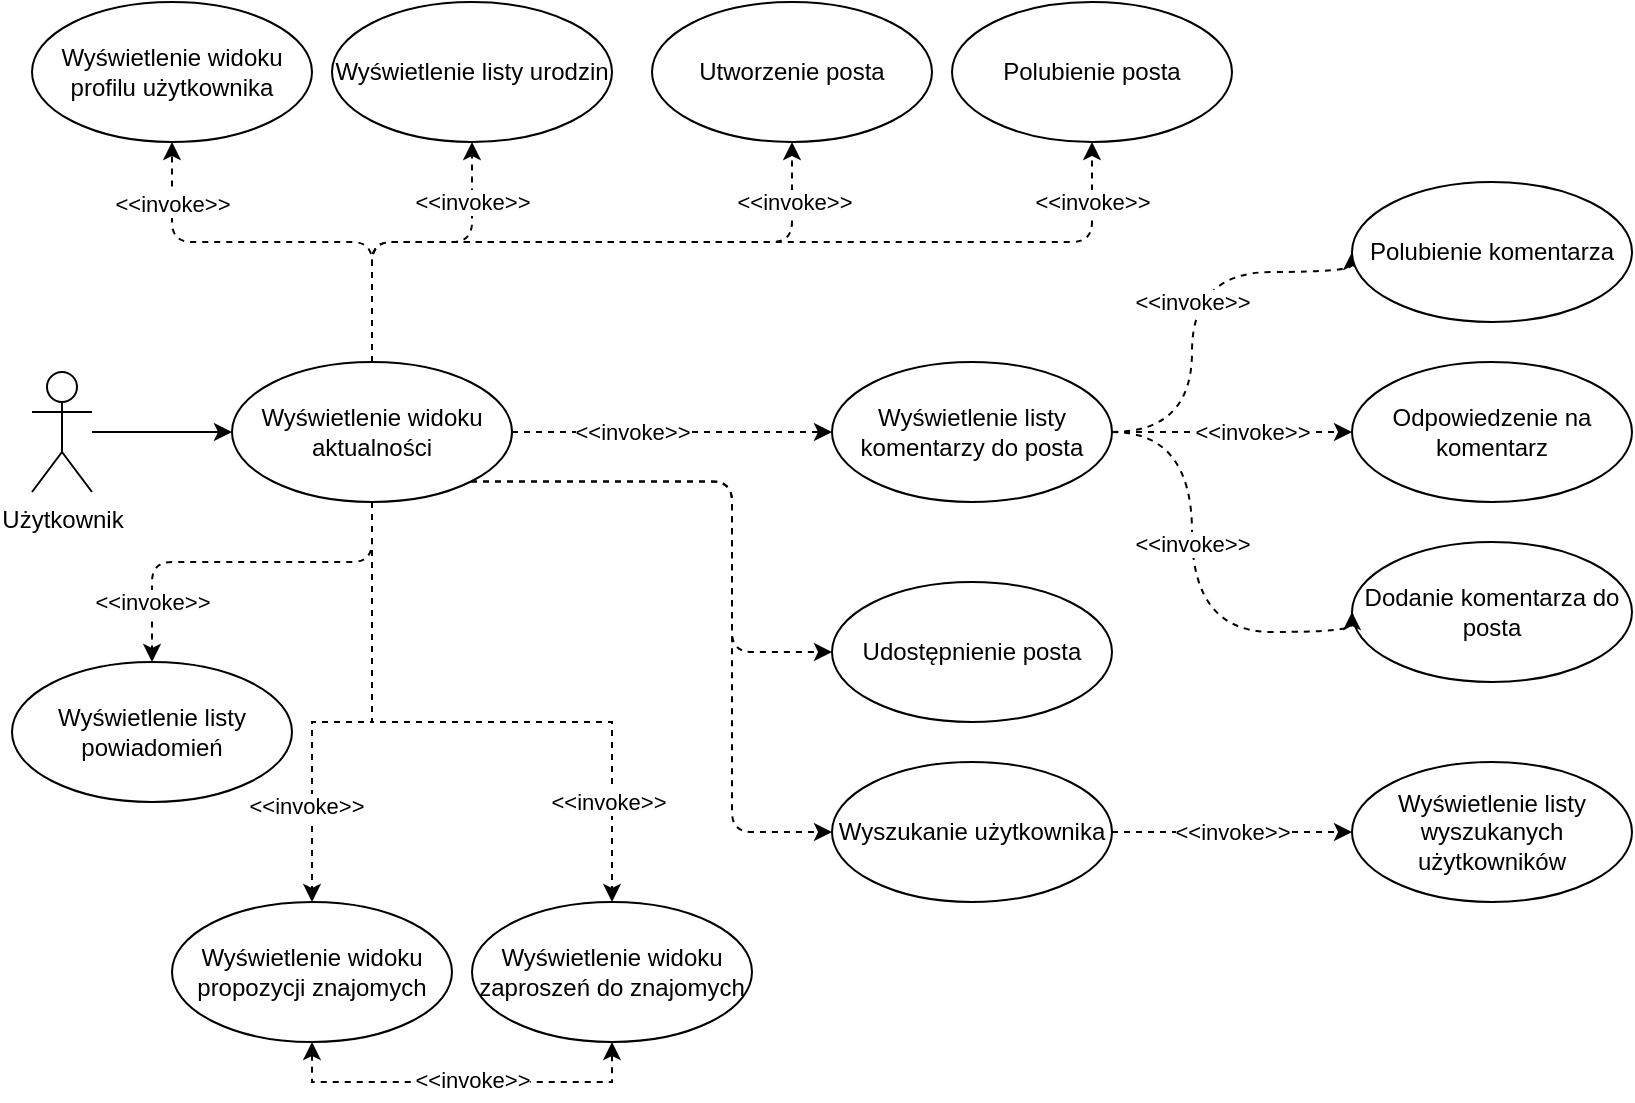 <mxfile version="24.8.3">
  <diagram name="Page-1" id="xxHBUor_yfLpp7SHemTz">
    <mxGraphModel dx="2954" dy="1150" grid="1" gridSize="10" guides="1" tooltips="1" connect="1" arrows="1" fold="1" page="1" pageScale="1" pageWidth="850" pageHeight="1100" math="0" shadow="0">
      <root>
        <mxCell id="0" />
        <mxCell id="1" parent="0" />
        <mxCell id="-xq4M9Du-Jg9Dqpfrl74-36" style="edgeStyle=orthogonalEdgeStyle;rounded=0;orthogonalLoop=1;jettySize=auto;html=1;entryX=0;entryY=0.5;entryDx=0;entryDy=0;" parent="1" source="-xq4M9Du-Jg9Dqpfrl74-37" target="-xq4M9Du-Jg9Dqpfrl74-75" edge="1">
          <mxGeometry relative="1" as="geometry">
            <mxPoint x="90" y="535" as="targetPoint" />
          </mxGeometry>
        </mxCell>
        <mxCell id="-xq4M9Du-Jg9Dqpfrl74-37" value="Użytkownik" style="shape=umlActor;verticalLabelPosition=bottom;verticalAlign=top;html=1;" parent="1" vertex="1">
          <mxGeometry x="20" y="505" width="30" height="60" as="geometry" />
        </mxCell>
        <mxCell id="-xq4M9Du-Jg9Dqpfrl74-55" style="edgeStyle=orthogonalEdgeStyle;orthogonalLoop=1;jettySize=auto;html=1;exitX=0.5;exitY=0;exitDx=0;exitDy=0;entryX=0.5;entryY=1;entryDx=0;entryDy=0;dashed=1;" parent="1" source="-xq4M9Du-Jg9Dqpfrl74-75" target="-xq4M9Du-Jg9Dqpfrl74-76" edge="1">
          <mxGeometry relative="1" as="geometry">
            <Array as="points">
              <mxPoint x="190" y="440" />
              <mxPoint x="240" y="440" />
            </Array>
          </mxGeometry>
        </mxCell>
        <mxCell id="-xq4M9Du-Jg9Dqpfrl74-56" value="&amp;lt;&amp;lt;invoke&amp;gt;&amp;gt;" style="edgeLabel;html=1;align=center;verticalAlign=middle;resizable=0;points=[];" parent="-xq4M9Du-Jg9Dqpfrl74-55" vertex="1" connectable="0">
          <mxGeometry x="0.539" y="1" relative="1" as="geometry">
            <mxPoint x="1" y="-7" as="offset" />
          </mxGeometry>
        </mxCell>
        <mxCell id="-xq4M9Du-Jg9Dqpfrl74-57" style="edgeStyle=orthogonalEdgeStyle;orthogonalLoop=1;jettySize=auto;html=1;entryX=0;entryY=0.5;entryDx=0;entryDy=0;dashed=1;" parent="1" source="-xq4M9Du-Jg9Dqpfrl74-75" target="-xq4M9Du-Jg9Dqpfrl74-90" edge="1">
          <mxGeometry relative="1" as="geometry" />
        </mxCell>
        <mxCell id="-xq4M9Du-Jg9Dqpfrl74-58" value="&amp;lt;&amp;lt;invoke&amp;gt;&amp;gt;" style="edgeLabel;html=1;align=center;verticalAlign=middle;resizable=0;points=[];" parent="-xq4M9Du-Jg9Dqpfrl74-57" vertex="1" connectable="0">
          <mxGeometry x="-0.511" y="-1" relative="1" as="geometry">
            <mxPoint x="21" y="-1" as="offset" />
          </mxGeometry>
        </mxCell>
        <mxCell id="-xq4M9Du-Jg9Dqpfrl74-59" style="edgeStyle=orthogonalEdgeStyle;orthogonalLoop=1;jettySize=auto;html=1;exitX=0.5;exitY=0;exitDx=0;exitDy=0;entryX=0.5;entryY=1;entryDx=0;entryDy=0;dashed=1;" parent="1" source="-xq4M9Du-Jg9Dqpfrl74-75" target="-xq4M9Du-Jg9Dqpfrl74-78" edge="1">
          <mxGeometry relative="1" as="geometry">
            <Array as="points">
              <mxPoint x="190" y="440" />
              <mxPoint x="400" y="440" />
            </Array>
          </mxGeometry>
        </mxCell>
        <mxCell id="-xq4M9Du-Jg9Dqpfrl74-60" value="&amp;lt;&amp;lt;invoke&amp;gt;&amp;gt;" style="edgeLabel;html=1;align=center;verticalAlign=middle;resizable=0;points=[];" parent="-xq4M9Du-Jg9Dqpfrl74-59" vertex="1" connectable="0">
          <mxGeometry x="0.371" relative="1" as="geometry">
            <mxPoint x="51" y="-20" as="offset" />
          </mxGeometry>
        </mxCell>
        <mxCell id="-xq4M9Du-Jg9Dqpfrl74-61" style="edgeStyle=orthogonalEdgeStyle;orthogonalLoop=1;jettySize=auto;html=1;exitX=0.5;exitY=0;exitDx=0;exitDy=0;entryX=0.5;entryY=1;entryDx=0;entryDy=0;dashed=1;" parent="1" source="-xq4M9Du-Jg9Dqpfrl74-75" target="-xq4M9Du-Jg9Dqpfrl74-83" edge="1">
          <mxGeometry relative="1" as="geometry">
            <Array as="points">
              <mxPoint x="190" y="440" />
              <mxPoint x="550" y="440" />
            </Array>
          </mxGeometry>
        </mxCell>
        <mxCell id="-xq4M9Du-Jg9Dqpfrl74-62" value="&amp;lt;&amp;lt;invoke&amp;gt;&amp;gt;" style="edgeLabel;html=1;align=center;verticalAlign=middle;resizable=0;points=[];" parent="-xq4M9Du-Jg9Dqpfrl74-61" vertex="1" connectable="0">
          <mxGeometry x="0.199" y="-1" relative="1" as="geometry">
            <mxPoint x="138" y="-21" as="offset" />
          </mxGeometry>
        </mxCell>
        <mxCell id="-xq4M9Du-Jg9Dqpfrl74-63" style="edgeStyle=orthogonalEdgeStyle;orthogonalLoop=1;jettySize=auto;html=1;exitX=1;exitY=1;exitDx=0;exitDy=0;entryX=0;entryY=0.5;entryDx=0;entryDy=0;dashed=1;" parent="1" source="-xq4M9Du-Jg9Dqpfrl74-75" target="-xq4M9Du-Jg9Dqpfrl74-82" edge="1">
          <mxGeometry relative="1" as="geometry">
            <Array as="points">
              <mxPoint x="370" y="560" />
              <mxPoint x="370" y="735" />
            </Array>
          </mxGeometry>
        </mxCell>
        <mxCell id="-xq4M9Du-Jg9Dqpfrl74-64" style="edgeStyle=orthogonalEdgeStyle;orthogonalLoop=1;jettySize=auto;html=1;exitX=1;exitY=1;exitDx=0;exitDy=0;entryX=0;entryY=0.5;entryDx=0;entryDy=0;dashed=1;" parent="1" source="-xq4M9Du-Jg9Dqpfrl74-75" target="-xq4M9Du-Jg9Dqpfrl74-79" edge="1">
          <mxGeometry relative="1" as="geometry">
            <Array as="points">
              <mxPoint x="370" y="560" />
              <mxPoint x="370" y="645" />
            </Array>
          </mxGeometry>
        </mxCell>
        <mxCell id="-xq4M9Du-Jg9Dqpfrl74-71" style="edgeStyle=orthogonalEdgeStyle;orthogonalLoop=1;jettySize=auto;html=1;exitX=0.5;exitY=0;exitDx=0;exitDy=0;entryX=0.5;entryY=1;entryDx=0;entryDy=0;dashed=1;" parent="1" source="-xq4M9Du-Jg9Dqpfrl74-75" target="-xq4M9Du-Jg9Dqpfrl74-97" edge="1">
          <mxGeometry relative="1" as="geometry">
            <Array as="points">
              <mxPoint x="190" y="440" />
              <mxPoint x="90" y="440" />
            </Array>
          </mxGeometry>
        </mxCell>
        <mxCell id="-xq4M9Du-Jg9Dqpfrl74-72" value="&amp;lt;&amp;lt;invoke&amp;gt;&amp;gt;" style="edgeLabel;html=1;align=center;verticalAlign=middle;resizable=0;points=[];" parent="-xq4M9Du-Jg9Dqpfrl74-71" vertex="1" connectable="0">
          <mxGeometry x="0.626" y="2" relative="1" as="geometry">
            <mxPoint x="2" y="-9" as="offset" />
          </mxGeometry>
        </mxCell>
        <mxCell id="-xq4M9Du-Jg9Dqpfrl74-73" style="edgeStyle=orthogonalEdgeStyle;orthogonalLoop=1;jettySize=auto;html=1;exitX=0.5;exitY=1;exitDx=0;exitDy=0;entryX=0.5;entryY=0;entryDx=0;entryDy=0;dashed=1;" parent="1" source="-xq4M9Du-Jg9Dqpfrl74-75" target="-xq4M9Du-Jg9Dqpfrl74-99" edge="1">
          <mxGeometry relative="1" as="geometry">
            <Array as="points">
              <mxPoint x="190" y="600" />
              <mxPoint x="80" y="600" />
            </Array>
          </mxGeometry>
        </mxCell>
        <mxCell id="-xq4M9Du-Jg9Dqpfrl74-74" value="&amp;lt;&amp;lt;invoke&amp;gt;&amp;gt;" style="edgeLabel;html=1;align=center;verticalAlign=middle;resizable=0;points=[];" parent="-xq4M9Du-Jg9Dqpfrl74-73" vertex="1" connectable="0">
          <mxGeometry x="0.664" y="-1" relative="1" as="geometry">
            <mxPoint x="1" y="2" as="offset" />
          </mxGeometry>
        </mxCell>
        <mxCell id="cZ67vfCH1fNMp_d417Hz-2" style="edgeStyle=orthogonalEdgeStyle;rounded=0;orthogonalLoop=1;jettySize=auto;html=1;entryX=0.5;entryY=0;entryDx=0;entryDy=0;dashed=1;" edge="1" parent="1" source="-xq4M9Du-Jg9Dqpfrl74-75" target="-xq4M9Du-Jg9Dqpfrl74-96">
          <mxGeometry relative="1" as="geometry">
            <Array as="points">
              <mxPoint x="190" y="680" />
              <mxPoint x="160" y="680" />
            </Array>
          </mxGeometry>
        </mxCell>
        <mxCell id="cZ67vfCH1fNMp_d417Hz-5" value="&amp;lt;&amp;lt;invoke&amp;gt;&amp;gt;" style="edgeLabel;html=1;align=center;verticalAlign=middle;resizable=0;points=[];" vertex="1" connectable="0" parent="cZ67vfCH1fNMp_d417Hz-2">
          <mxGeometry x="0.583" y="-3" relative="1" as="geometry">
            <mxPoint as="offset" />
          </mxGeometry>
        </mxCell>
        <mxCell id="cZ67vfCH1fNMp_d417Hz-3" style="edgeStyle=orthogonalEdgeStyle;rounded=0;orthogonalLoop=1;jettySize=auto;html=1;entryX=0.5;entryY=0;entryDx=0;entryDy=0;dashed=1;" edge="1" parent="1" source="-xq4M9Du-Jg9Dqpfrl74-75" target="-xq4M9Du-Jg9Dqpfrl74-95">
          <mxGeometry relative="1" as="geometry">
            <Array as="points">
              <mxPoint x="190" y="680" />
              <mxPoint x="310" y="680" />
            </Array>
          </mxGeometry>
        </mxCell>
        <mxCell id="cZ67vfCH1fNMp_d417Hz-6" value="&amp;lt;&amp;lt;invoke&amp;gt;&amp;gt;" style="edgeLabel;html=1;align=center;verticalAlign=middle;resizable=0;points=[];" vertex="1" connectable="0" parent="cZ67vfCH1fNMp_d417Hz-3">
          <mxGeometry x="0.688" y="-2" relative="1" as="geometry">
            <mxPoint as="offset" />
          </mxGeometry>
        </mxCell>
        <mxCell id="-xq4M9Du-Jg9Dqpfrl74-75" value="Wyświetlenie widoku aktualności" style="ellipse;whiteSpace=wrap;html=1;" parent="1" vertex="1">
          <mxGeometry x="120" y="500" width="140" height="70" as="geometry" />
        </mxCell>
        <mxCell id="-xq4M9Du-Jg9Dqpfrl74-76" value="Wyświetlenie listy urodzin" style="ellipse;whiteSpace=wrap;html=1;" parent="1" vertex="1">
          <mxGeometry x="170" y="320" width="140" height="70" as="geometry" />
        </mxCell>
        <mxCell id="-xq4M9Du-Jg9Dqpfrl74-77" value="Dodanie komentarza do posta" style="ellipse;whiteSpace=wrap;html=1;" parent="1" vertex="1">
          <mxGeometry x="680" y="590" width="140" height="70" as="geometry" />
        </mxCell>
        <mxCell id="-xq4M9Du-Jg9Dqpfrl74-78" value="Utworzenie posta" style="ellipse;whiteSpace=wrap;html=1;" parent="1" vertex="1">
          <mxGeometry x="330" y="320" width="140" height="70" as="geometry" />
        </mxCell>
        <mxCell id="-xq4M9Du-Jg9Dqpfrl74-79" value="Udostępnienie posta" style="ellipse;whiteSpace=wrap;html=1;" parent="1" vertex="1">
          <mxGeometry x="420" y="610" width="140" height="70" as="geometry" />
        </mxCell>
        <mxCell id="-xq4M9Du-Jg9Dqpfrl74-80" style="edgeStyle=orthogonalEdgeStyle;orthogonalLoop=1;jettySize=auto;html=1;dashed=1;" parent="1" source="-xq4M9Du-Jg9Dqpfrl74-82" target="-xq4M9Du-Jg9Dqpfrl74-98" edge="1">
          <mxGeometry relative="1" as="geometry" />
        </mxCell>
        <mxCell id="-xq4M9Du-Jg9Dqpfrl74-81" value="&amp;lt;&amp;lt;invoke&amp;gt;&amp;gt;" style="edgeLabel;html=1;align=center;verticalAlign=middle;resizable=0;points=[];" parent="-xq4M9Du-Jg9Dqpfrl74-80" vertex="1" connectable="0">
          <mxGeometry x="-0.133" y="2" relative="1" as="geometry">
            <mxPoint x="8" y="2" as="offset" />
          </mxGeometry>
        </mxCell>
        <mxCell id="-xq4M9Du-Jg9Dqpfrl74-82" value="Wyszukanie użytkownika" style="ellipse;whiteSpace=wrap;html=1;" parent="1" vertex="1">
          <mxGeometry x="420" y="700" width="140" height="70" as="geometry" />
        </mxCell>
        <mxCell id="-xq4M9Du-Jg9Dqpfrl74-83" value="Polubienie posta" style="ellipse;whiteSpace=wrap;html=1;" parent="1" vertex="1">
          <mxGeometry x="480" y="320" width="140" height="70" as="geometry" />
        </mxCell>
        <mxCell id="-xq4M9Du-Jg9Dqpfrl74-84" style="edgeStyle=orthogonalEdgeStyle;orthogonalLoop=1;jettySize=auto;html=1;entryX=0;entryY=0.5;entryDx=0;entryDy=0;dashed=1;" parent="1" source="-xq4M9Du-Jg9Dqpfrl74-90" target="-xq4M9Du-Jg9Dqpfrl74-91" edge="1">
          <mxGeometry relative="1" as="geometry" />
        </mxCell>
        <mxCell id="-xq4M9Du-Jg9Dqpfrl74-85" value="&amp;lt;&amp;lt;invoke&amp;gt;&amp;gt;" style="edgeLabel;html=1;align=center;verticalAlign=middle;resizable=0;points=[];" parent="-xq4M9Du-Jg9Dqpfrl74-84" vertex="1" connectable="0">
          <mxGeometry x="0.109" y="-1" relative="1" as="geometry">
            <mxPoint x="3" y="-1" as="offset" />
          </mxGeometry>
        </mxCell>
        <mxCell id="-xq4M9Du-Jg9Dqpfrl74-86" style="edgeStyle=orthogonalEdgeStyle;orthogonalLoop=1;jettySize=auto;html=1;entryX=0;entryY=0.5;entryDx=0;entryDy=0;dashed=1;rounded=0;curved=1;exitX=1;exitY=0.5;exitDx=0;exitDy=0;" parent="1" source="-xq4M9Du-Jg9Dqpfrl74-90" target="-xq4M9Du-Jg9Dqpfrl74-92" edge="1">
          <mxGeometry relative="1" as="geometry">
            <Array as="points">
              <mxPoint x="600" y="535" />
              <mxPoint x="600" y="455" />
              <mxPoint x="680" y="455" />
            </Array>
          </mxGeometry>
        </mxCell>
        <mxCell id="-xq4M9Du-Jg9Dqpfrl74-87" value="&amp;lt;&amp;lt;invoke&amp;gt;&amp;gt;" style="edgeLabel;html=1;align=center;verticalAlign=middle;resizable=0;points=[];" parent="-xq4M9Du-Jg9Dqpfrl74-86" vertex="1" connectable="0">
          <mxGeometry x="0.04" y="1" relative="1" as="geometry">
            <mxPoint x="1" y="4" as="offset" />
          </mxGeometry>
        </mxCell>
        <mxCell id="-xq4M9Du-Jg9Dqpfrl74-88" style="edgeStyle=orthogonalEdgeStyle;orthogonalLoop=1;jettySize=auto;html=1;entryX=0;entryY=0.5;entryDx=0;entryDy=0;dashed=1;rounded=0;curved=1;exitX=1;exitY=0.5;exitDx=0;exitDy=0;" parent="1" source="-xq4M9Du-Jg9Dqpfrl74-90" target="-xq4M9Du-Jg9Dqpfrl74-77" edge="1">
          <mxGeometry relative="1" as="geometry">
            <Array as="points">
              <mxPoint x="600" y="535" />
              <mxPoint x="600" y="635" />
              <mxPoint x="680" y="635" />
            </Array>
          </mxGeometry>
        </mxCell>
        <mxCell id="-xq4M9Du-Jg9Dqpfrl74-89" value="&amp;lt;&amp;lt;invoke&amp;gt;&amp;gt;" style="edgeLabel;html=1;align=center;verticalAlign=middle;resizable=0;points=[];" parent="-xq4M9Du-Jg9Dqpfrl74-88" vertex="1" connectable="0">
          <mxGeometry x="-0.17" relative="1" as="geometry">
            <mxPoint as="offset" />
          </mxGeometry>
        </mxCell>
        <mxCell id="-xq4M9Du-Jg9Dqpfrl74-90" value="Wyświetlenie listy komentarzy do posta" style="ellipse;whiteSpace=wrap;html=1;" parent="1" vertex="1">
          <mxGeometry x="420" y="500" width="140" height="70" as="geometry" />
        </mxCell>
        <mxCell id="-xq4M9Du-Jg9Dqpfrl74-91" value="Odpowiedzenie na komentarz" style="ellipse;whiteSpace=wrap;html=1;" parent="1" vertex="1">
          <mxGeometry x="680" y="500" width="140" height="70" as="geometry" />
        </mxCell>
        <mxCell id="-xq4M9Du-Jg9Dqpfrl74-92" value="Polubienie komentarza" style="ellipse;whiteSpace=wrap;html=1;" parent="1" vertex="1">
          <mxGeometry x="680" y="410" width="140" height="70" as="geometry" />
        </mxCell>
        <mxCell id="-xq4M9Du-Jg9Dqpfrl74-95" value="Wyświetlenie widoku zaproszeń do znajomych" style="ellipse;whiteSpace=wrap;html=1;" parent="1" vertex="1">
          <mxGeometry x="240" y="770" width="140" height="70" as="geometry" />
        </mxCell>
        <mxCell id="cZ67vfCH1fNMp_d417Hz-7" style="edgeStyle=orthogonalEdgeStyle;rounded=0;orthogonalLoop=1;jettySize=auto;html=1;entryX=0.5;entryY=1;entryDx=0;entryDy=0;exitX=0.5;exitY=1;exitDx=0;exitDy=0;startArrow=classic;startFill=1;dashed=1;" edge="1" parent="1" source="-xq4M9Du-Jg9Dqpfrl74-96" target="-xq4M9Du-Jg9Dqpfrl74-95">
          <mxGeometry relative="1" as="geometry" />
        </mxCell>
        <mxCell id="cZ67vfCH1fNMp_d417Hz-8" value="&amp;lt;&amp;lt;invoke&amp;gt;&amp;gt;" style="edgeLabel;html=1;align=center;verticalAlign=middle;resizable=0;points=[];" vertex="1" connectable="0" parent="cZ67vfCH1fNMp_d417Hz-7">
          <mxGeometry x="-0.074" y="1" relative="1" as="geometry">
            <mxPoint x="12" as="offset" />
          </mxGeometry>
        </mxCell>
        <mxCell id="-xq4M9Du-Jg9Dqpfrl74-96" value="Wyświetlenie widoku propozycji znajomych" style="ellipse;whiteSpace=wrap;html=1;" parent="1" vertex="1">
          <mxGeometry x="90" y="770" width="140" height="70" as="geometry" />
        </mxCell>
        <mxCell id="-xq4M9Du-Jg9Dqpfrl74-97" value="Wyświetlenie widoku profilu użytkownika" style="ellipse;whiteSpace=wrap;html=1;" parent="1" vertex="1">
          <mxGeometry x="20" y="320" width="140" height="70" as="geometry" />
        </mxCell>
        <mxCell id="-xq4M9Du-Jg9Dqpfrl74-98" value="Wyświetlenie listy wyszukanych użytkowników" style="ellipse;whiteSpace=wrap;html=1;" parent="1" vertex="1">
          <mxGeometry x="680" y="700" width="140" height="70" as="geometry" />
        </mxCell>
        <mxCell id="-xq4M9Du-Jg9Dqpfrl74-99" value="Wyświetlenie listy powiadomień" style="ellipse;whiteSpace=wrap;html=1;" parent="1" vertex="1">
          <mxGeometry x="10" y="650" width="140" height="70" as="geometry" />
        </mxCell>
      </root>
    </mxGraphModel>
  </diagram>
</mxfile>
